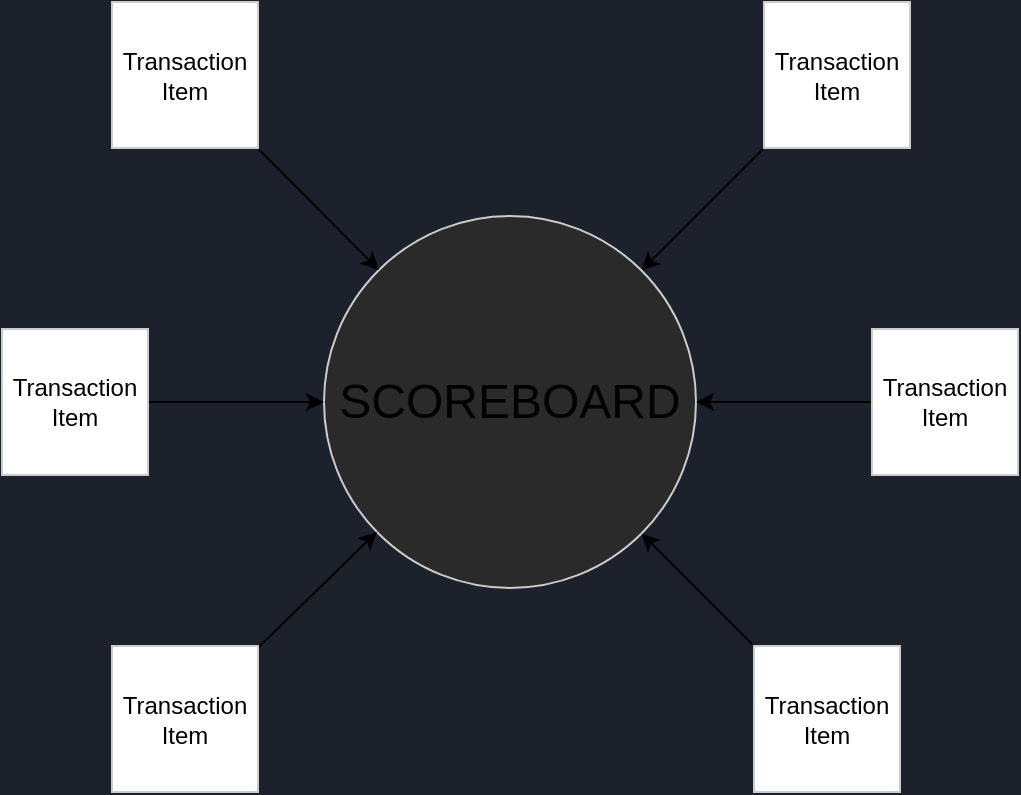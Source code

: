 <mxfile version="14.6.13" type="device"><diagram id="cv9nE66qB859GPTqRKUF" name="Page-1"><mxGraphModel dx="810" dy="486" grid="0" gridSize="10" guides="1" tooltips="1" connect="1" arrows="1" fold="1" page="1" pageScale="1" pageWidth="850" pageHeight="1100" background="#1D212C" math="0" shadow="0"><root><mxCell id="0"/><mxCell id="1" parent="0"/><mxCell id="YfC7IDyqNvDEl7FTQ2Ah-66" style="edgeStyle=none;rounded=0;orthogonalLoop=1;jettySize=auto;html=1;" edge="1" parent="1" source="YfC7IDyqNvDEl7FTQ2Ah-55" target="YfC7IDyqNvDEl7FTQ2Ah-58"><mxGeometry relative="1" as="geometry"/></mxCell><mxCell id="YfC7IDyqNvDEl7FTQ2Ah-55" value="&lt;font style=&quot;font-size: 12px&quot;&gt;Transaction&lt;br&gt;Item&lt;/font&gt;" style="whiteSpace=wrap;html=1;aspect=fixed;strokeColor=#CCCCCC;" vertex="1" parent="1"><mxGeometry x="539" y="61" width="73" height="73" as="geometry"/></mxCell><mxCell id="YfC7IDyqNvDEl7FTQ2Ah-58" value="&lt;font style=&quot;font-size: 24px&quot;&gt;SCOREBOARD&lt;/font&gt;" style="ellipse;whiteSpace=wrap;html=1;aspect=fixed;strokeColor=#CCCCCC;fillColor=#2a2a2a;" vertex="1" parent="1"><mxGeometry x="319" y="168" width="186" height="186" as="geometry"/></mxCell><mxCell id="YfC7IDyqNvDEl7FTQ2Ah-65" style="edgeStyle=none;rounded=0;orthogonalLoop=1;jettySize=auto;html=1;" edge="1" parent="1" source="YfC7IDyqNvDEl7FTQ2Ah-59" target="YfC7IDyqNvDEl7FTQ2Ah-58"><mxGeometry relative="1" as="geometry"/></mxCell><mxCell id="YfC7IDyqNvDEl7FTQ2Ah-59" value="&lt;font style=&quot;font-size: 12px&quot;&gt;Transaction&lt;br&gt;Item&lt;/font&gt;" style="whiteSpace=wrap;html=1;aspect=fixed;strokeColor=#CCCCCC;" vertex="1" parent="1"><mxGeometry x="213" y="61" width="73" height="73" as="geometry"/></mxCell><mxCell id="YfC7IDyqNvDEl7FTQ2Ah-68" style="edgeStyle=none;rounded=0;orthogonalLoop=1;jettySize=auto;html=1;" edge="1" parent="1" source="YfC7IDyqNvDEl7FTQ2Ah-60" target="YfC7IDyqNvDEl7FTQ2Ah-58"><mxGeometry relative="1" as="geometry"/></mxCell><mxCell id="YfC7IDyqNvDEl7FTQ2Ah-60" value="&lt;font style=&quot;font-size: 12px&quot;&gt;Transaction&lt;br&gt;Item&lt;/font&gt;" style="whiteSpace=wrap;html=1;aspect=fixed;strokeColor=#CCCCCC;" vertex="1" parent="1"><mxGeometry x="534" y="383" width="73" height="73" as="geometry"/></mxCell><mxCell id="YfC7IDyqNvDEl7FTQ2Ah-67" style="edgeStyle=none;rounded=0;orthogonalLoop=1;jettySize=auto;html=1;" edge="1" parent="1" source="YfC7IDyqNvDEl7FTQ2Ah-61" target="YfC7IDyqNvDEl7FTQ2Ah-58"><mxGeometry relative="1" as="geometry"/></mxCell><mxCell id="YfC7IDyqNvDEl7FTQ2Ah-61" value="&lt;font style=&quot;font-size: 12px&quot;&gt;Transaction&lt;br&gt;Item&lt;/font&gt;" style="whiteSpace=wrap;html=1;aspect=fixed;strokeColor=#CCCCCC;" vertex="1" parent="1"><mxGeometry x="593" y="224.5" width="73" height="73" as="geometry"/></mxCell><mxCell id="YfC7IDyqNvDEl7FTQ2Ah-69" style="edgeStyle=none;rounded=0;orthogonalLoop=1;jettySize=auto;html=1;" edge="1" parent="1" source="YfC7IDyqNvDEl7FTQ2Ah-62" target="YfC7IDyqNvDEl7FTQ2Ah-58"><mxGeometry relative="1" as="geometry"/></mxCell><mxCell id="YfC7IDyqNvDEl7FTQ2Ah-62" value="&lt;font style=&quot;font-size: 12px&quot;&gt;Transaction&lt;br&gt;Item&lt;/font&gt;" style="whiteSpace=wrap;html=1;aspect=fixed;strokeColor=#CCCCCC;" vertex="1" parent="1"><mxGeometry x="213" y="383" width="73" height="73" as="geometry"/></mxCell><mxCell id="YfC7IDyqNvDEl7FTQ2Ah-70" style="edgeStyle=none;rounded=0;orthogonalLoop=1;jettySize=auto;html=1;" edge="1" parent="1" source="YfC7IDyqNvDEl7FTQ2Ah-64" target="YfC7IDyqNvDEl7FTQ2Ah-58"><mxGeometry relative="1" as="geometry"/></mxCell><mxCell id="YfC7IDyqNvDEl7FTQ2Ah-64" value="&lt;font style=&quot;font-size: 12px&quot;&gt;Transaction&lt;br&gt;Item&lt;/font&gt;" style="whiteSpace=wrap;html=1;aspect=fixed;strokeColor=#CCCCCC;" vertex="1" parent="1"><mxGeometry x="158" y="224.5" width="73" height="73" as="geometry"/></mxCell></root></mxGraphModel></diagram></mxfile>